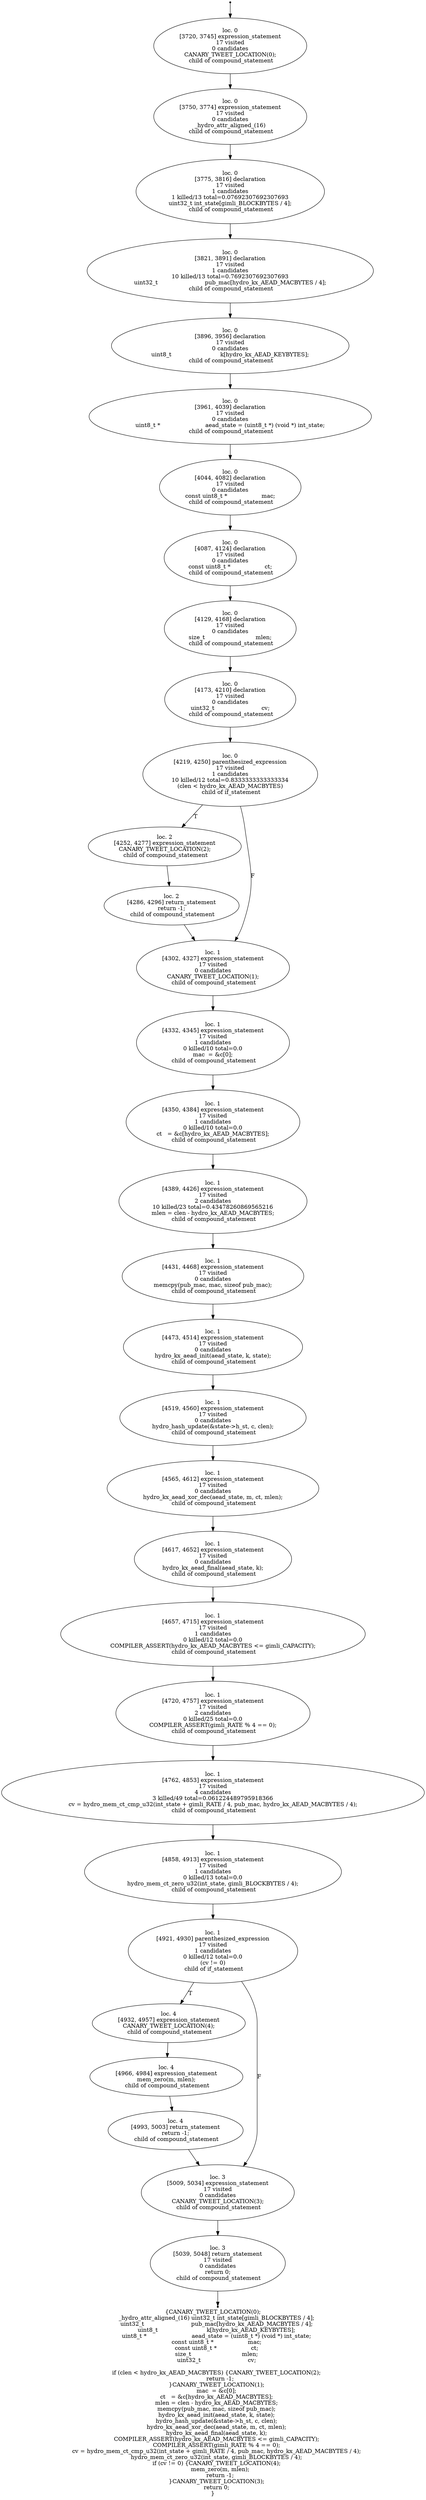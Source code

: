 digraph hydro_kx_aead_decrypt_localised_5 {
	initial [shape=point]
	initial -> "loc. 0
[3720, 3745] expression_statement
17 visited
0 candidates
 CANARY_TWEET_LOCATION(0); 
 child of compound_statement"
	final [shape=point]
	"loc. 3
[5039, 5048] return_statement
17 visited
0 candidates
 return 0; 
 child of compound_statement" -> final
	"loc. 0
[3720, 3745] expression_statement
17 visited
0 candidates
 CANARY_TWEET_LOCATION(0); 
 child of compound_statement"
	"loc. 0
[3720, 3745] expression_statement
17 visited
0 candidates
 CANARY_TWEET_LOCATION(0); 
 child of compound_statement" -> "loc. 0
[3750, 3774] expression_statement
17 visited
0 candidates
 _hydro_attr_aligned_(16) 
 child of compound_statement"
	"loc. 0
[3750, 3774] expression_statement
17 visited
0 candidates
 _hydro_attr_aligned_(16) 
 child of compound_statement"
	"loc. 0
[3750, 3774] expression_statement
17 visited
0 candidates
 _hydro_attr_aligned_(16) 
 child of compound_statement" -> "loc. 0
[3775, 3816] declaration
17 visited
1 candidates
1 killed/13 total=0.07692307692307693
 uint32_t int_state[gimli_BLOCKBYTES / 4]; 
 child of compound_statement"
	"loc. 0
[3775, 3816] declaration
17 visited
1 candidates
1 killed/13 total=0.07692307692307693
 uint32_t int_state[gimli_BLOCKBYTES / 4]; 
 child of compound_statement"
	"loc. 0
[3775, 3816] declaration
17 visited
1 candidates
1 killed/13 total=0.07692307692307693
 uint32_t int_state[gimli_BLOCKBYTES / 4]; 
 child of compound_statement" -> "loc. 0
[3821, 3891] declaration
17 visited
1 candidates
10 killed/13 total=0.7692307692307693
 uint32_t                          pub_mac[hydro_kx_AEAD_MACBYTES / 4]; 
 child of compound_statement"
	"loc. 0
[3821, 3891] declaration
17 visited
1 candidates
10 killed/13 total=0.7692307692307693
 uint32_t                          pub_mac[hydro_kx_AEAD_MACBYTES / 4]; 
 child of compound_statement"
	"loc. 0
[3821, 3891] declaration
17 visited
1 candidates
10 killed/13 total=0.7692307692307693
 uint32_t                          pub_mac[hydro_kx_AEAD_MACBYTES / 4]; 
 child of compound_statement" -> "loc. 0
[3896, 3956] declaration
17 visited
0 candidates
 uint8_t                           k[hydro_kx_AEAD_KEYBYTES]; 
 child of compound_statement"
	"loc. 0
[3896, 3956] declaration
17 visited
0 candidates
 uint8_t                           k[hydro_kx_AEAD_KEYBYTES]; 
 child of compound_statement"
	"loc. 0
[3896, 3956] declaration
17 visited
0 candidates
 uint8_t                           k[hydro_kx_AEAD_KEYBYTES]; 
 child of compound_statement" -> "loc. 0
[3961, 4039] declaration
17 visited
0 candidates
 uint8_t *                         aead_state = (uint8_t *) (void *) int_state; 
 child of compound_statement"
	"loc. 0
[3961, 4039] declaration
17 visited
0 candidates
 uint8_t *                         aead_state = (uint8_t *) (void *) int_state; 
 child of compound_statement"
	"loc. 0
[3961, 4039] declaration
17 visited
0 candidates
 uint8_t *                         aead_state = (uint8_t *) (void *) int_state; 
 child of compound_statement" -> "loc. 0
[4044, 4082] declaration
17 visited
0 candidates
 const uint8_t *                   mac; 
 child of compound_statement"
	"loc. 0
[4044, 4082] declaration
17 visited
0 candidates
 const uint8_t *                   mac; 
 child of compound_statement"
	"loc. 0
[4044, 4082] declaration
17 visited
0 candidates
 const uint8_t *                   mac; 
 child of compound_statement" -> "loc. 0
[4087, 4124] declaration
17 visited
0 candidates
 const uint8_t *                   ct; 
 child of compound_statement"
	"loc. 0
[4087, 4124] declaration
17 visited
0 candidates
 const uint8_t *                   ct; 
 child of compound_statement"
	"loc. 0
[4087, 4124] declaration
17 visited
0 candidates
 const uint8_t *                   ct; 
 child of compound_statement" -> "loc. 0
[4129, 4168] declaration
17 visited
0 candidates
 size_t                            mlen; 
 child of compound_statement"
	"loc. 0
[4129, 4168] declaration
17 visited
0 candidates
 size_t                            mlen; 
 child of compound_statement"
	"loc. 0
[4129, 4168] declaration
17 visited
0 candidates
 size_t                            mlen; 
 child of compound_statement" -> "loc. 0
[4173, 4210] declaration
17 visited
0 candidates
 uint32_t                          cv; 
 child of compound_statement"
	"loc. 0
[4173, 4210] declaration
17 visited
0 candidates
 uint32_t                          cv; 
 child of compound_statement"
	"loc. 0
[4173, 4210] declaration
17 visited
0 candidates
 uint32_t                          cv; 
 child of compound_statement" -> "loc. 0
[4219, 4250] parenthesized_expression
17 visited
1 candidates
10 killed/12 total=0.8333333333333334
 (clen < hydro_kx_AEAD_MACBYTES) 
 child of if_statement"
	"loc. 0
[4219, 4250] parenthesized_expression
17 visited
1 candidates
10 killed/12 total=0.8333333333333334
 (clen < hydro_kx_AEAD_MACBYTES) 
 child of if_statement"
	"loc. 0
[4219, 4250] parenthesized_expression
17 visited
1 candidates
10 killed/12 total=0.8333333333333334
 (clen < hydro_kx_AEAD_MACBYTES) 
 child of if_statement" -> "loc. 2
[4252, 4277] expression_statement
 CANARY_TWEET_LOCATION(2); 
 child of compound_statement" [label=T]
	"loc. 0
[4219, 4250] parenthesized_expression
17 visited
1 candidates
10 killed/12 total=0.8333333333333334
 (clen < hydro_kx_AEAD_MACBYTES) 
 child of if_statement" -> "loc. 1
[4302, 4327] expression_statement
17 visited
0 candidates
 CANARY_TWEET_LOCATION(1); 
 child of compound_statement" [label=F]
	"loc. 2
[4252, 4277] expression_statement
 CANARY_TWEET_LOCATION(2); 
 child of compound_statement"
	"loc. 2
[4252, 4277] expression_statement
 CANARY_TWEET_LOCATION(2); 
 child of compound_statement" -> "loc. 2
[4286, 4296] return_statement
 return -1; 
 child of compound_statement"
	"loc. 1
[4302, 4327] expression_statement
17 visited
0 candidates
 CANARY_TWEET_LOCATION(1); 
 child of compound_statement"
	"loc. 1
[4302, 4327] expression_statement
17 visited
0 candidates
 CANARY_TWEET_LOCATION(1); 
 child of compound_statement" -> "loc. 1
[4332, 4345] expression_statement
17 visited
1 candidates
0 killed/10 total=0.0
 mac  = &c[0]; 
 child of compound_statement"
	"loc. 2
[4286, 4296] return_statement
 return -1; 
 child of compound_statement"
	"loc. 2
[4286, 4296] return_statement
 return -1; 
 child of compound_statement" -> "loc. 1
[4302, 4327] expression_statement
17 visited
0 candidates
 CANARY_TWEET_LOCATION(1); 
 child of compound_statement"
	"loc. 1
[4332, 4345] expression_statement
17 visited
1 candidates
0 killed/10 total=0.0
 mac  = &c[0]; 
 child of compound_statement"
	"loc. 1
[4332, 4345] expression_statement
17 visited
1 candidates
0 killed/10 total=0.0
 mac  = &c[0]; 
 child of compound_statement" -> "loc. 1
[4350, 4384] expression_statement
17 visited
1 candidates
0 killed/10 total=0.0
 ct   = &c[hydro_kx_AEAD_MACBYTES]; 
 child of compound_statement"
	"loc. 1
[4350, 4384] expression_statement
17 visited
1 candidates
0 killed/10 total=0.0
 ct   = &c[hydro_kx_AEAD_MACBYTES]; 
 child of compound_statement"
	"loc. 1
[4350, 4384] expression_statement
17 visited
1 candidates
0 killed/10 total=0.0
 ct   = &c[hydro_kx_AEAD_MACBYTES]; 
 child of compound_statement" -> "loc. 1
[4389, 4426] expression_statement
17 visited
2 candidates
10 killed/23 total=0.43478260869565216
 mlen = clen - hydro_kx_AEAD_MACBYTES; 
 child of compound_statement"
	"loc. 1
[4389, 4426] expression_statement
17 visited
2 candidates
10 killed/23 total=0.43478260869565216
 mlen = clen - hydro_kx_AEAD_MACBYTES; 
 child of compound_statement"
	"loc. 1
[4389, 4426] expression_statement
17 visited
2 candidates
10 killed/23 total=0.43478260869565216
 mlen = clen - hydro_kx_AEAD_MACBYTES; 
 child of compound_statement" -> "loc. 1
[4431, 4468] expression_statement
17 visited
0 candidates
 memcpy(pub_mac, mac, sizeof pub_mac); 
 child of compound_statement"
	"loc. 1
[4431, 4468] expression_statement
17 visited
0 candidates
 memcpy(pub_mac, mac, sizeof pub_mac); 
 child of compound_statement"
	"loc. 1
[4431, 4468] expression_statement
17 visited
0 candidates
 memcpy(pub_mac, mac, sizeof pub_mac); 
 child of compound_statement" -> "loc. 1
[4473, 4514] expression_statement
17 visited
0 candidates
 hydro_kx_aead_init(aead_state, k, state); 
 child of compound_statement"
	"loc. 1
[4473, 4514] expression_statement
17 visited
0 candidates
 hydro_kx_aead_init(aead_state, k, state); 
 child of compound_statement"
	"loc. 1
[4473, 4514] expression_statement
17 visited
0 candidates
 hydro_kx_aead_init(aead_state, k, state); 
 child of compound_statement" -> "loc. 1
[4519, 4560] expression_statement
17 visited
0 candidates
 hydro_hash_update(&state->h_st, c, clen); 
 child of compound_statement"
	"loc. 1
[4519, 4560] expression_statement
17 visited
0 candidates
 hydro_hash_update(&state->h_st, c, clen); 
 child of compound_statement"
	"loc. 1
[4519, 4560] expression_statement
17 visited
0 candidates
 hydro_hash_update(&state->h_st, c, clen); 
 child of compound_statement" -> "loc. 1
[4565, 4612] expression_statement
17 visited
0 candidates
 hydro_kx_aead_xor_dec(aead_state, m, ct, mlen); 
 child of compound_statement"
	"loc. 1
[4565, 4612] expression_statement
17 visited
0 candidates
 hydro_kx_aead_xor_dec(aead_state, m, ct, mlen); 
 child of compound_statement"
	"loc. 1
[4565, 4612] expression_statement
17 visited
0 candidates
 hydro_kx_aead_xor_dec(aead_state, m, ct, mlen); 
 child of compound_statement" -> "loc. 1
[4617, 4652] expression_statement
17 visited
0 candidates
 hydro_kx_aead_final(aead_state, k); 
 child of compound_statement"
	"loc. 1
[4617, 4652] expression_statement
17 visited
0 candidates
 hydro_kx_aead_final(aead_state, k); 
 child of compound_statement"
	"loc. 1
[4617, 4652] expression_statement
17 visited
0 candidates
 hydro_kx_aead_final(aead_state, k); 
 child of compound_statement" -> "loc. 1
[4657, 4715] expression_statement
17 visited
1 candidates
0 killed/12 total=0.0
 COMPILER_ASSERT(hydro_kx_AEAD_MACBYTES <= gimli_CAPACITY); 
 child of compound_statement"
	"loc. 1
[4657, 4715] expression_statement
17 visited
1 candidates
0 killed/12 total=0.0
 COMPILER_ASSERT(hydro_kx_AEAD_MACBYTES <= gimli_CAPACITY); 
 child of compound_statement"
	"loc. 1
[4657, 4715] expression_statement
17 visited
1 candidates
0 killed/12 total=0.0
 COMPILER_ASSERT(hydro_kx_AEAD_MACBYTES <= gimli_CAPACITY); 
 child of compound_statement" -> "loc. 1
[4720, 4757] expression_statement
17 visited
2 candidates
0 killed/25 total=0.0
 COMPILER_ASSERT(gimli_RATE % 4 == 0); 
 child of compound_statement"
	"loc. 1
[4720, 4757] expression_statement
17 visited
2 candidates
0 killed/25 total=0.0
 COMPILER_ASSERT(gimli_RATE % 4 == 0); 
 child of compound_statement"
	"loc. 1
[4720, 4757] expression_statement
17 visited
2 candidates
0 killed/25 total=0.0
 COMPILER_ASSERT(gimli_RATE % 4 == 0); 
 child of compound_statement" -> "loc. 1
[4762, 4853] expression_statement
17 visited
4 candidates
3 killed/49 total=0.061224489795918366
 cv = hydro_mem_ct_cmp_u32(int_state + gimli_RATE / 4, pub_mac, hydro_kx_AEAD_MACBYTES / 4); 
 child of compound_statement"
	"loc. 1
[4762, 4853] expression_statement
17 visited
4 candidates
3 killed/49 total=0.061224489795918366
 cv = hydro_mem_ct_cmp_u32(int_state + gimli_RATE / 4, pub_mac, hydro_kx_AEAD_MACBYTES / 4); 
 child of compound_statement"
	"loc. 1
[4762, 4853] expression_statement
17 visited
4 candidates
3 killed/49 total=0.061224489795918366
 cv = hydro_mem_ct_cmp_u32(int_state + gimli_RATE / 4, pub_mac, hydro_kx_AEAD_MACBYTES / 4); 
 child of compound_statement" -> "loc. 1
[4858, 4913] expression_statement
17 visited
1 candidates
0 killed/13 total=0.0
 hydro_mem_ct_zero_u32(int_state, gimli_BLOCKBYTES / 4); 
 child of compound_statement"
	"loc. 1
[4858, 4913] expression_statement
17 visited
1 candidates
0 killed/13 total=0.0
 hydro_mem_ct_zero_u32(int_state, gimli_BLOCKBYTES / 4); 
 child of compound_statement"
	"loc. 1
[4858, 4913] expression_statement
17 visited
1 candidates
0 killed/13 total=0.0
 hydro_mem_ct_zero_u32(int_state, gimli_BLOCKBYTES / 4); 
 child of compound_statement" -> "loc. 1
[4921, 4930] parenthesized_expression
17 visited
1 candidates
0 killed/12 total=0.0
 (cv != 0) 
 child of if_statement"
	"loc. 1
[4921, 4930] parenthesized_expression
17 visited
1 candidates
0 killed/12 total=0.0
 (cv != 0) 
 child of if_statement"
	"loc. 1
[4921, 4930] parenthesized_expression
17 visited
1 candidates
0 killed/12 total=0.0
 (cv != 0) 
 child of if_statement" -> "loc. 4
[4932, 4957] expression_statement
 CANARY_TWEET_LOCATION(4); 
 child of compound_statement" [label=T]
	"loc. 1
[4921, 4930] parenthesized_expression
17 visited
1 candidates
0 killed/12 total=0.0
 (cv != 0) 
 child of if_statement" -> "loc. 3
[5009, 5034] expression_statement
17 visited
0 candidates
 CANARY_TWEET_LOCATION(3); 
 child of compound_statement" [label=F]
	"loc. 4
[4932, 4957] expression_statement
 CANARY_TWEET_LOCATION(4); 
 child of compound_statement"
	"loc. 4
[4932, 4957] expression_statement
 CANARY_TWEET_LOCATION(4); 
 child of compound_statement" -> "loc. 4
[4966, 4984] expression_statement
 mem_zero(m, mlen); 
 child of compound_statement"
	"loc. 3
[5009, 5034] expression_statement
17 visited
0 candidates
 CANARY_TWEET_LOCATION(3); 
 child of compound_statement"
	"loc. 3
[5009, 5034] expression_statement
17 visited
0 candidates
 CANARY_TWEET_LOCATION(3); 
 child of compound_statement" -> "loc. 3
[5039, 5048] return_statement
17 visited
0 candidates
 return 0; 
 child of compound_statement"
	"loc. 4
[4966, 4984] expression_statement
 mem_zero(m, mlen); 
 child of compound_statement"
	"loc. 4
[4966, 4984] expression_statement
 mem_zero(m, mlen); 
 child of compound_statement" -> "loc. 4
[4993, 5003] return_statement
 return -1; 
 child of compound_statement"
	"loc. 4
[4993, 5003] return_statement
 return -1; 
 child of compound_statement"
	"loc. 4
[4993, 5003] return_statement
 return -1; 
 child of compound_statement" -> "loc. 3
[5009, 5034] expression_statement
17 visited
0 candidates
 CANARY_TWEET_LOCATION(3); 
 child of compound_statement"
	"loc. 3
[5039, 5048] return_statement
17 visited
0 candidates
 return 0; 
 child of compound_statement"
	label="{CANARY_TWEET_LOCATION(0);
    _hydro_attr_aligned_(16) uint32_t int_state[gimli_BLOCKBYTES / 4];
    uint32_t                          pub_mac[hydro_kx_AEAD_MACBYTES / 4];
    uint8_t                           k[hydro_kx_AEAD_KEYBYTES];
    uint8_t *                         aead_state = (uint8_t *) (void *) int_state;
    const uint8_t *                   mac;
    const uint8_t *                   ct;
    size_t                            mlen;
    uint32_t                          cv;

    if (clen < hydro_kx_AEAD_MACBYTES) {CANARY_TWEET_LOCATION(2);
        return -1;
    }CANARY_TWEET_LOCATION(1);
    mac  = &c[0];
    ct   = &c[hydro_kx_AEAD_MACBYTES];
    mlen = clen - hydro_kx_AEAD_MACBYTES;
    memcpy(pub_mac, mac, sizeof pub_mac);
    hydro_kx_aead_init(aead_state, k, state);
    hydro_hash_update(&state->h_st, c, clen);
    hydro_kx_aead_xor_dec(aead_state, m, ct, mlen);
    hydro_kx_aead_final(aead_state, k);
    COMPILER_ASSERT(hydro_kx_AEAD_MACBYTES <= gimli_CAPACITY);
    COMPILER_ASSERT(gimli_RATE % 4 == 0);
    cv = hydro_mem_ct_cmp_u32(int_state + gimli_RATE / 4, pub_mac, hydro_kx_AEAD_MACBYTES / 4);
    hydro_mem_ct_zero_u32(int_state, gimli_BLOCKBYTES / 4);
    if (cv != 0) {CANARY_TWEET_LOCATION(4);
        mem_zero(m, mlen);
        return -1;
    }CANARY_TWEET_LOCATION(3);
    return 0;
}"
}
